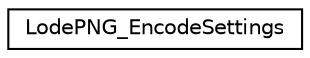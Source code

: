 digraph "Graphical Class Hierarchy"
{
 // INTERACTIVE_SVG=YES
  edge [fontname="Helvetica",fontsize="10",labelfontname="Helvetica",labelfontsize="10"];
  node [fontname="Helvetica",fontsize="10",shape=record];
  rankdir="LR";
  Node0 [label="LodePNG_EncodeSettings",height=0.2,width=0.4,color="black", fillcolor="white", style="filled",URL="$da/da3/struct_lode_p_n_g___encode_settings.html"];
}
